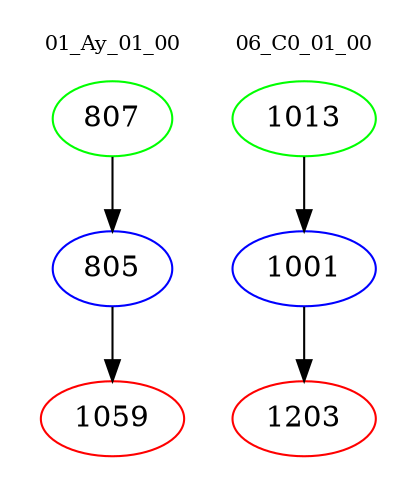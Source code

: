 digraph{
subgraph cluster_0 {
color = white
label = "01_Ay_01_00";
fontsize=10;
T0_807 [label="807", color="green"]
T0_807 -> T0_805 [color="black"]
T0_805 [label="805", color="blue"]
T0_805 -> T0_1059 [color="black"]
T0_1059 [label="1059", color="red"]
}
subgraph cluster_1 {
color = white
label = "06_C0_01_00";
fontsize=10;
T1_1013 [label="1013", color="green"]
T1_1013 -> T1_1001 [color="black"]
T1_1001 [label="1001", color="blue"]
T1_1001 -> T1_1203 [color="black"]
T1_1203 [label="1203", color="red"]
}
}
